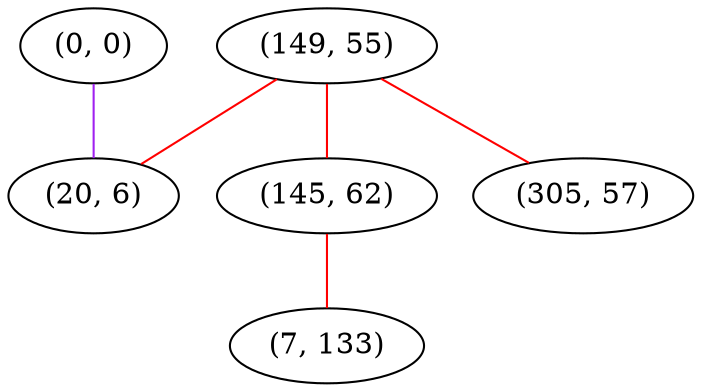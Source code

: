 graph "" {
"(0, 0)";
"(149, 55)";
"(145, 62)";
"(7, 133)";
"(305, 57)";
"(20, 6)";
"(0, 0)" -- "(20, 6)"  [color=purple, key=0, weight=4];
"(149, 55)" -- "(145, 62)"  [color=red, key=0, weight=1];
"(149, 55)" -- "(305, 57)"  [color=red, key=0, weight=1];
"(149, 55)" -- "(20, 6)"  [color=red, key=0, weight=1];
"(145, 62)" -- "(7, 133)"  [color=red, key=0, weight=1];
}
